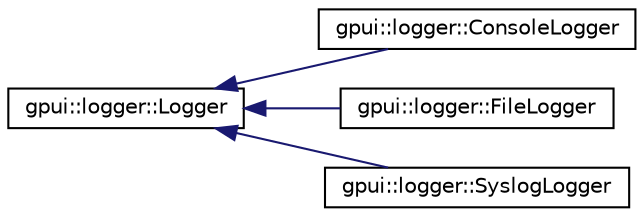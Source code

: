 digraph "Graphical Class Hierarchy"
{
 // LATEX_PDF_SIZE
  edge [fontname="Helvetica",fontsize="10",labelfontname="Helvetica",labelfontsize="10"];
  node [fontname="Helvetica",fontsize="10",shape=record];
  rankdir="LR";
  Node0 [label="gpui::logger::Logger",height=0.2,width=0.4,color="black", fillcolor="white", style="filled",URL="$classgpui_1_1logger_1_1_logger.html",tooltip="Abstract logger."];
  Node0 -> Node1 [dir="back",color="midnightblue",fontsize="10",style="solid",fontname="Helvetica"];
  Node1 [label="gpui::logger::ConsoleLogger",height=0.2,width=0.4,color="black", fillcolor="white", style="filled",URL="$classgpui_1_1logger_1_1_console_logger.html",tooltip="Implementation of logger which logs messages to console."];
  Node0 -> Node2 [dir="back",color="midnightblue",fontsize="10",style="solid",fontname="Helvetica"];
  Node2 [label="gpui::logger::FileLogger",height=0.2,width=0.4,color="black", fillcolor="white", style="filled",URL="$classgpui_1_1logger_1_1_file_logger.html",tooltip="Implementation of logger which logs messages to a file."];
  Node0 -> Node3 [dir="back",color="midnightblue",fontsize="10",style="solid",fontname="Helvetica"];
  Node3 [label="gpui::logger::SyslogLogger",height=0.2,width=0.4,color="black", fillcolor="white", style="filled",URL="$classgpui_1_1logger_1_1_syslog_logger.html",tooltip="Implementation of logger which logs messages to syslog."];
}
